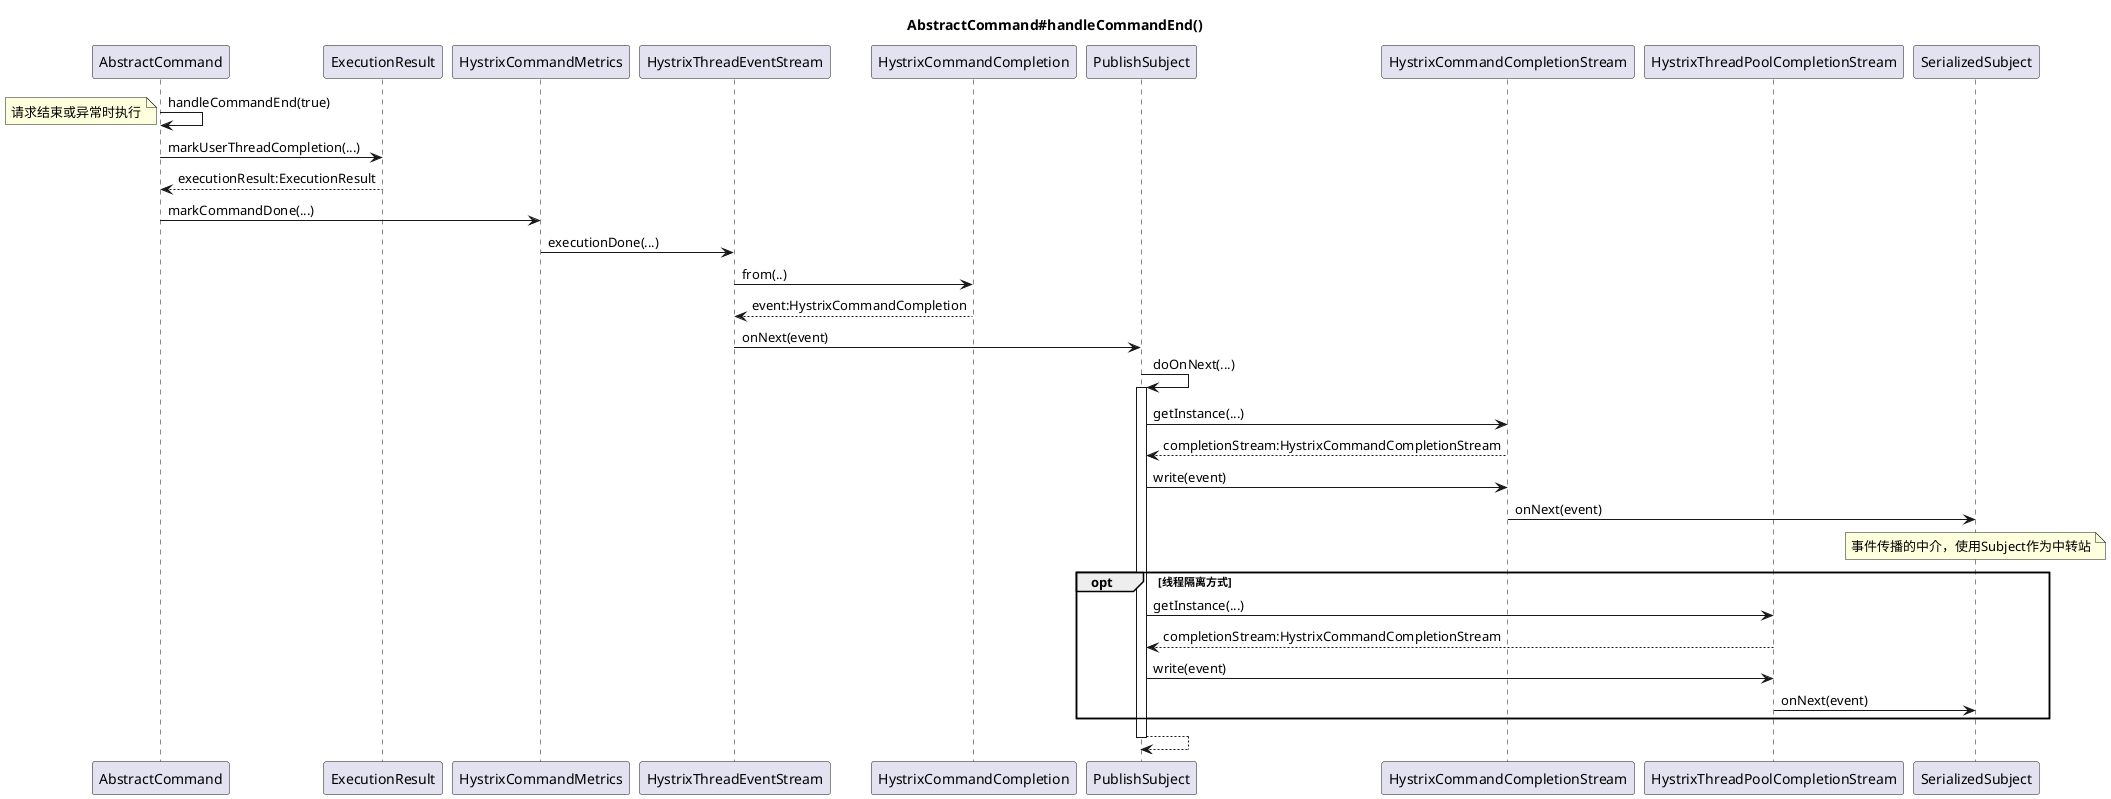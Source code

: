 @startuml
title AbstractCommand#handleCommandEnd()

participant AbstractCommand as cmd
participant ExecutionResult as res
participant HystrixCommandMetrics as metrics
participant HystrixThreadEventStream as stream
participant HystrixCommandCompletion as completion
participant PublishSubject as subject
participant HystrixCommandCompletionStream as completionStream
participant HystrixThreadPoolCompletionStream as poolStream
participant SerializedSubject as serial

cmd -> cmd : handleCommandEnd(true)
note left : 请求结束或异常时执行
cmd -> res : markUserThreadCompletion(...)
cmd <-- res : executionResult:ExecutionResult
cmd -> metrics : markCommandDone(...)
metrics -> stream : executionDone(...)
stream -> completion : from(..)
stream <-- completion : event:HystrixCommandCompletion

stream -> subject : onNext(event)
subject -> subject : doOnNext(...)
activate subject
subject -> completionStream : getInstance(...)
subject <-- completionStream : completionStream:HystrixCommandCompletionStream
subject -> completionStream : write(event)
completionStream -> serial : onNext(event)
note over serial : 事件传播的中介，使用Subject作为中转站
opt 线程隔离方式
subject -> poolStream : getInstance(...)
subject <-- poolStream : completionStream:HystrixCommandCompletionStream
subject -> poolStream : write(event)
poolStream   -> serial : onNext(event)
end
return

@enduml